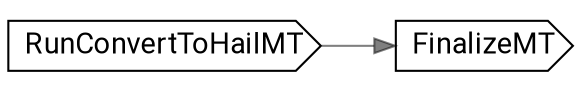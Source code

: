 // ConvertToHailMT
digraph {
	compound=true rankdir=LR
	node [fontname=Roboto]
	edge [color="#00000080"]
	"call-RunConvertToHailMT" [label=RunConvertToHailMT shape=cds]
	"call-FinalizeMT" [label=FinalizeMT shape=cds]
	"call-RunConvertToHailMT" -> "call-FinalizeMT"
}
